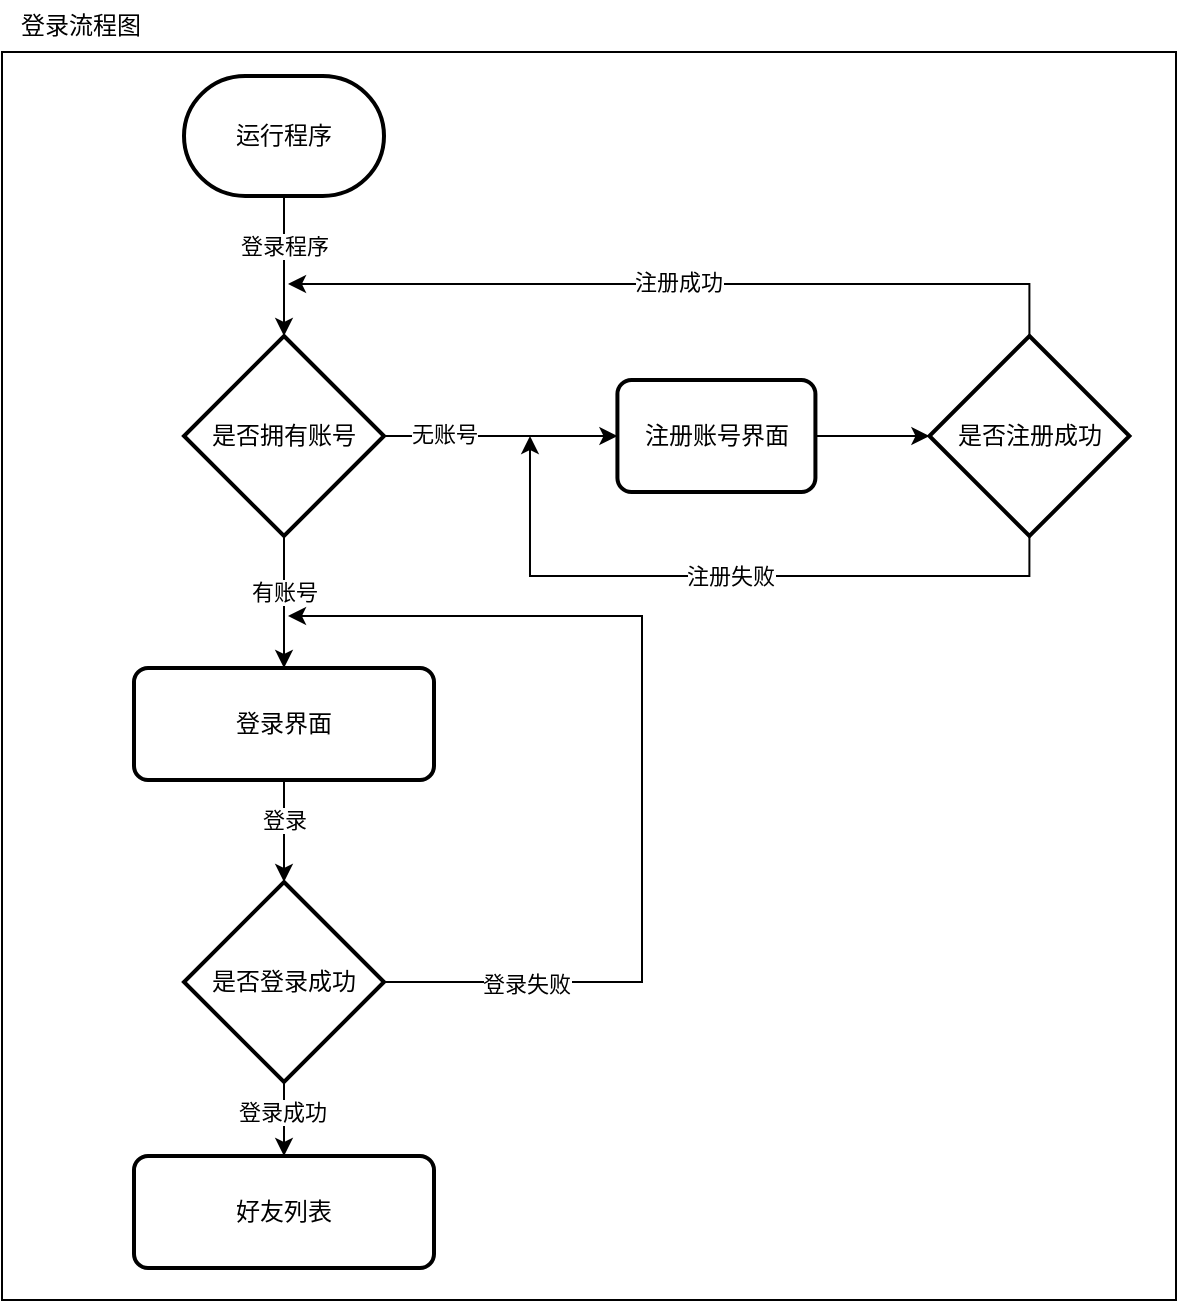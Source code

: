 <mxfile version="21.1.2" type="device">
  <diagram name="第 1 页" id="-pcc7TSKQSY1ZnjjxjJM">
    <mxGraphModel dx="1219" dy="809" grid="0" gridSize="10" guides="1" tooltips="1" connect="1" arrows="1" fold="1" page="1" pageScale="1" pageWidth="1169" pageHeight="1654" math="0" shadow="0">
      <root>
        <mxCell id="0" />
        <mxCell id="1" parent="0" />
        <mxCell id="iRWGF2Xtoqt86xvSLsCe-35" value="" style="group" vertex="1" connectable="0" parent="1">
          <mxGeometry x="276" y="82" width="587" height="650" as="geometry" />
        </mxCell>
        <mxCell id="iRWGF2Xtoqt86xvSLsCe-33" value="" style="rounded=0;whiteSpace=wrap;html=1;" vertex="1" parent="iRWGF2Xtoqt86xvSLsCe-35">
          <mxGeometry y="26" width="587" height="624" as="geometry" />
        </mxCell>
        <mxCell id="iRWGF2Xtoqt86xvSLsCe-2" value="运行程序" style="strokeWidth=2;html=1;shape=mxgraph.flowchart.terminator;whiteSpace=wrap;" vertex="1" parent="iRWGF2Xtoqt86xvSLsCe-35">
          <mxGeometry x="91" y="38" width="100" height="60" as="geometry" />
        </mxCell>
        <mxCell id="iRWGF2Xtoqt86xvSLsCe-3" value="登录界面" style="rounded=1;whiteSpace=wrap;html=1;absoluteArcSize=1;arcSize=14;strokeWidth=2;" vertex="1" parent="iRWGF2Xtoqt86xvSLsCe-35">
          <mxGeometry x="66" y="334" width="150" height="56" as="geometry" />
        </mxCell>
        <mxCell id="iRWGF2Xtoqt86xvSLsCe-21" style="edgeStyle=orthogonalEdgeStyle;rounded=0;orthogonalLoop=1;jettySize=auto;html=1;exitX=0.5;exitY=1;exitDx=0;exitDy=0;exitPerimeter=0;entryX=0.5;entryY=0;entryDx=0;entryDy=0;" edge="1" parent="iRWGF2Xtoqt86xvSLsCe-35" source="iRWGF2Xtoqt86xvSLsCe-6" target="iRWGF2Xtoqt86xvSLsCe-3">
          <mxGeometry relative="1" as="geometry" />
        </mxCell>
        <mxCell id="iRWGF2Xtoqt86xvSLsCe-22" value="有账号" style="edgeLabel;html=1;align=center;verticalAlign=middle;resizable=0;points=[];" vertex="1" connectable="0" parent="iRWGF2Xtoqt86xvSLsCe-21">
          <mxGeometry x="-0.168" relative="1" as="geometry">
            <mxPoint as="offset" />
          </mxGeometry>
        </mxCell>
        <mxCell id="iRWGF2Xtoqt86xvSLsCe-6" value="是否拥有账号" style="strokeWidth=2;html=1;shape=mxgraph.flowchart.decision;whiteSpace=wrap;" vertex="1" parent="iRWGF2Xtoqt86xvSLsCe-35">
          <mxGeometry x="91" y="168" width="100" height="100" as="geometry" />
        </mxCell>
        <mxCell id="iRWGF2Xtoqt86xvSLsCe-8" value="" style="edgeStyle=orthogonalEdgeStyle;rounded=0;orthogonalLoop=1;jettySize=auto;html=1;" edge="1" parent="iRWGF2Xtoqt86xvSLsCe-35" source="iRWGF2Xtoqt86xvSLsCe-2" target="iRWGF2Xtoqt86xvSLsCe-6">
          <mxGeometry relative="1" as="geometry" />
        </mxCell>
        <mxCell id="iRWGF2Xtoqt86xvSLsCe-16" value="登录程序" style="edgeLabel;html=1;align=center;verticalAlign=middle;resizable=0;points=[];" vertex="1" connectable="0" parent="iRWGF2Xtoqt86xvSLsCe-8">
          <mxGeometry x="-0.233" y="-1" relative="1" as="geometry">
            <mxPoint x="1" y="-2" as="offset" />
          </mxGeometry>
        </mxCell>
        <mxCell id="iRWGF2Xtoqt86xvSLsCe-7" value="注册账号界面" style="rounded=1;whiteSpace=wrap;html=1;absoluteArcSize=1;arcSize=14;strokeWidth=2;" vertex="1" parent="iRWGF2Xtoqt86xvSLsCe-35">
          <mxGeometry x="307.71" y="190" width="99" height="56" as="geometry" />
        </mxCell>
        <mxCell id="iRWGF2Xtoqt86xvSLsCe-9" value="" style="edgeStyle=orthogonalEdgeStyle;rounded=0;orthogonalLoop=1;jettySize=auto;html=1;" edge="1" parent="iRWGF2Xtoqt86xvSLsCe-35" source="iRWGF2Xtoqt86xvSLsCe-6" target="iRWGF2Xtoqt86xvSLsCe-7">
          <mxGeometry relative="1" as="geometry" />
        </mxCell>
        <mxCell id="iRWGF2Xtoqt86xvSLsCe-20" value="无账号" style="edgeLabel;html=1;align=center;verticalAlign=middle;resizable=0;points=[];" vertex="1" connectable="0" parent="iRWGF2Xtoqt86xvSLsCe-9">
          <mxGeometry x="-0.674" y="1" relative="1" as="geometry">
            <mxPoint x="11" as="offset" />
          </mxGeometry>
        </mxCell>
        <mxCell id="iRWGF2Xtoqt86xvSLsCe-17" style="edgeStyle=orthogonalEdgeStyle;rounded=0;orthogonalLoop=1;jettySize=auto;html=1;exitX=0.5;exitY=0;exitDx=0;exitDy=0;exitPerimeter=0;" edge="1" parent="iRWGF2Xtoqt86xvSLsCe-35" source="iRWGF2Xtoqt86xvSLsCe-10">
          <mxGeometry relative="1" as="geometry">
            <mxPoint x="143" y="142" as="targetPoint" />
            <Array as="points">
              <mxPoint x="514" y="142" />
            </Array>
          </mxGeometry>
        </mxCell>
        <mxCell id="iRWGF2Xtoqt86xvSLsCe-18" value="注册成功" style="edgeLabel;html=1;align=center;verticalAlign=middle;resizable=0;points=[];" vertex="1" connectable="0" parent="iRWGF2Xtoqt86xvSLsCe-17">
          <mxGeometry x="0.018" y="-1" relative="1" as="geometry">
            <mxPoint as="offset" />
          </mxGeometry>
        </mxCell>
        <mxCell id="iRWGF2Xtoqt86xvSLsCe-19" value="注册失败" style="edgeStyle=orthogonalEdgeStyle;rounded=0;orthogonalLoop=1;jettySize=auto;html=1;exitX=0.5;exitY=1;exitDx=0;exitDy=0;exitPerimeter=0;" edge="1" parent="iRWGF2Xtoqt86xvSLsCe-35" source="iRWGF2Xtoqt86xvSLsCe-10">
          <mxGeometry relative="1" as="geometry">
            <mxPoint x="263.996" y="218" as="targetPoint" />
            <Array as="points">
              <mxPoint x="513.71" y="288" />
              <mxPoint x="263.71" y="288" />
            </Array>
          </mxGeometry>
        </mxCell>
        <mxCell id="iRWGF2Xtoqt86xvSLsCe-10" value="是否注册成功" style="strokeWidth=2;html=1;shape=mxgraph.flowchart.decision;whiteSpace=wrap;" vertex="1" parent="iRWGF2Xtoqt86xvSLsCe-35">
          <mxGeometry x="463.71" y="168" width="100" height="100" as="geometry" />
        </mxCell>
        <mxCell id="iRWGF2Xtoqt86xvSLsCe-11" value="" style="edgeStyle=orthogonalEdgeStyle;rounded=0;orthogonalLoop=1;jettySize=auto;html=1;" edge="1" parent="iRWGF2Xtoqt86xvSLsCe-35" source="iRWGF2Xtoqt86xvSLsCe-7" target="iRWGF2Xtoqt86xvSLsCe-10">
          <mxGeometry relative="1" as="geometry" />
        </mxCell>
        <mxCell id="iRWGF2Xtoqt86xvSLsCe-28" style="edgeStyle=orthogonalEdgeStyle;rounded=0;orthogonalLoop=1;jettySize=auto;html=1;exitX=1;exitY=0.5;exitDx=0;exitDy=0;exitPerimeter=0;" edge="1" parent="iRWGF2Xtoqt86xvSLsCe-35" source="iRWGF2Xtoqt86xvSLsCe-23">
          <mxGeometry relative="1" as="geometry">
            <mxPoint x="143" y="308" as="targetPoint" />
            <Array as="points">
              <mxPoint x="320" y="491" />
              <mxPoint x="320" y="308" />
            </Array>
          </mxGeometry>
        </mxCell>
        <mxCell id="iRWGF2Xtoqt86xvSLsCe-29" value="登录失败" style="edgeLabel;html=1;align=center;verticalAlign=middle;resizable=0;points=[];" vertex="1" connectable="0" parent="iRWGF2Xtoqt86xvSLsCe-28">
          <mxGeometry x="-0.71" y="-1" relative="1" as="geometry">
            <mxPoint as="offset" />
          </mxGeometry>
        </mxCell>
        <mxCell id="iRWGF2Xtoqt86xvSLsCe-23" value="是否登录成功" style="strokeWidth=2;html=1;shape=mxgraph.flowchart.decision;whiteSpace=wrap;" vertex="1" parent="iRWGF2Xtoqt86xvSLsCe-35">
          <mxGeometry x="91" y="441" width="100" height="100" as="geometry" />
        </mxCell>
        <mxCell id="iRWGF2Xtoqt86xvSLsCe-24" value="" style="edgeStyle=orthogonalEdgeStyle;rounded=0;orthogonalLoop=1;jettySize=auto;html=1;" edge="1" parent="iRWGF2Xtoqt86xvSLsCe-35" source="iRWGF2Xtoqt86xvSLsCe-3" target="iRWGF2Xtoqt86xvSLsCe-23">
          <mxGeometry relative="1" as="geometry" />
        </mxCell>
        <mxCell id="iRWGF2Xtoqt86xvSLsCe-25" value="登录" style="edgeLabel;html=1;align=center;verticalAlign=middle;resizable=0;points=[];" vertex="1" connectable="0" parent="iRWGF2Xtoqt86xvSLsCe-24">
          <mxGeometry x="0.206" y="-1" relative="1" as="geometry">
            <mxPoint x="1" y="-11" as="offset" />
          </mxGeometry>
        </mxCell>
        <mxCell id="iRWGF2Xtoqt86xvSLsCe-30" value="好友列表" style="rounded=1;whiteSpace=wrap;html=1;absoluteArcSize=1;arcSize=14;strokeWidth=2;" vertex="1" parent="iRWGF2Xtoqt86xvSLsCe-35">
          <mxGeometry x="66" y="578" width="150" height="56" as="geometry" />
        </mxCell>
        <mxCell id="iRWGF2Xtoqt86xvSLsCe-31" value="" style="edgeStyle=orthogonalEdgeStyle;rounded=0;orthogonalLoop=1;jettySize=auto;html=1;" edge="1" parent="iRWGF2Xtoqt86xvSLsCe-35" source="iRWGF2Xtoqt86xvSLsCe-23" target="iRWGF2Xtoqt86xvSLsCe-30">
          <mxGeometry relative="1" as="geometry" />
        </mxCell>
        <mxCell id="iRWGF2Xtoqt86xvSLsCe-32" value="登录成功" style="edgeLabel;html=1;align=center;verticalAlign=middle;resizable=0;points=[];" vertex="1" connectable="0" parent="iRWGF2Xtoqt86xvSLsCe-31">
          <mxGeometry x="-0.316" y="-1" relative="1" as="geometry">
            <mxPoint as="offset" />
          </mxGeometry>
        </mxCell>
        <mxCell id="iRWGF2Xtoqt86xvSLsCe-34" value="登录流程图" style="text;html=1;align=center;verticalAlign=middle;resizable=0;points=[];autosize=1;strokeColor=none;fillColor=none;" vertex="1" parent="iRWGF2Xtoqt86xvSLsCe-35">
          <mxGeometry width="78" height="26" as="geometry" />
        </mxCell>
      </root>
    </mxGraphModel>
  </diagram>
</mxfile>

